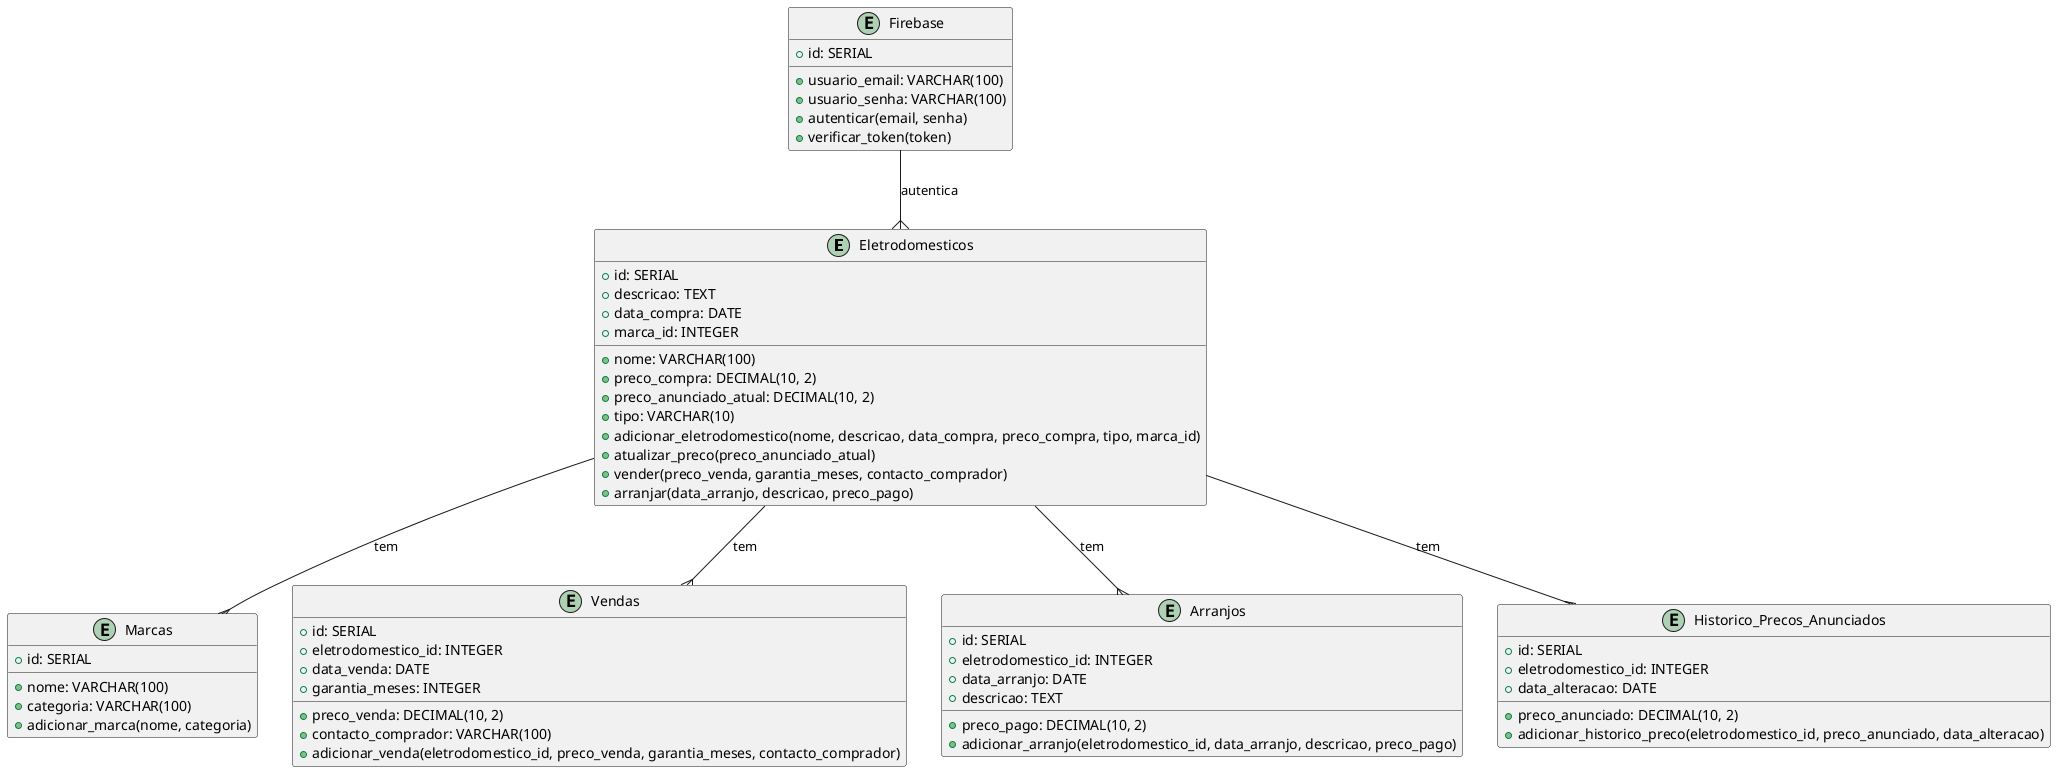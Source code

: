 @startuml
entity "Eletrodomesticos" as E {
  +id: SERIAL
  +nome: VARCHAR(100)
  +descricao: TEXT
  +data_compra: DATE
  +preco_compra: DECIMAL(10, 2)
  +preco_anunciado_atual: DECIMAL(10, 2)
  +tipo: VARCHAR(10)
  +marca_id: INTEGER
  +adicionar_eletrodomestico(nome, descricao, data_compra, preco_compra, tipo, marca_id)
  +atualizar_preco(preco_anunciado_atual)
  +vender(preco_venda, garantia_meses, contacto_comprador)
  +arranjar(data_arranjo, descricao, preco_pago)
}

entity "Marcas" as M {
  +id: SERIAL
  +nome: VARCHAR(100)
  +categoria: VARCHAR(100)
  +adicionar_marca(nome, categoria)
}

entity "Vendas" as V {
  +id: SERIAL
  +eletrodomestico_id: INTEGER
  +data_venda: DATE
  +preco_venda: DECIMAL(10, 2)
  +garantia_meses: INTEGER
  +contacto_comprador: VARCHAR(100)
  +adicionar_venda(eletrodomestico_id, preco_venda, garantia_meses, contacto_comprador)
}

entity "Arranjos" as A {
  +id: SERIAL
  +eletrodomestico_id: INTEGER
  +data_arranjo: DATE
  +descricao: TEXT
  +preco_pago: DECIMAL(10, 2)
  +adicionar_arranjo(eletrodomestico_id, data_arranjo, descricao, preco_pago)
}

entity "Historico_Precos_Anunciados" as H {
  +id: SERIAL
  +eletrodomestico_id: INTEGER
  +preco_anunciado: DECIMAL(10, 2)
  +data_alteracao: DATE
  +adicionar_historico_preco(eletrodomestico_id, preco_anunciado, data_alteracao)
}

entity "Firebase" as F {
  +id: SERIAL
  +usuario_email: VARCHAR(100)
  +usuario_senha: VARCHAR(100)
  +autenticar(email, senha)
  +verificar_token(token)
}

E --{ V : "tem"
E --{ A : "tem"
E --{ H : "tem"
E --{ M : "tem"
F --{ E : "autentica"
@enduml
